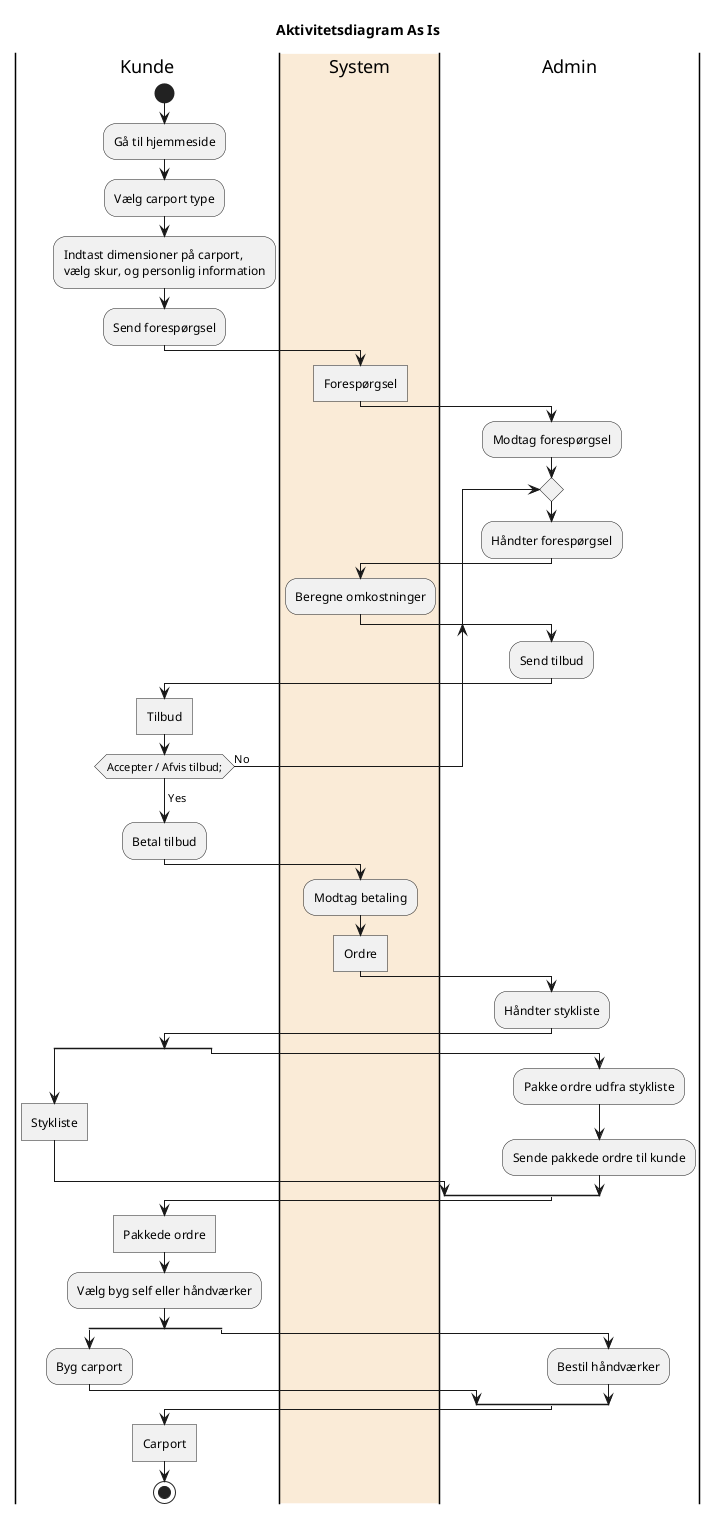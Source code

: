 @startuml
Title Aktivitetsdiagram As Is
|Kunde|
    start
    :Gå til hjemmeside;
    :Vælg carport type;
    :Indtast dimensioner på carport,
    vælg skur, og personlig information;
    :Send forespørgsel;
|#AntiqueWhite|System|
    :Forespørgsel]

|Admin|
    :Modtag forespørgsel;
    repeat
    :Håndter forespørgsel;
|System|
    :Beregne omkostninger;
|Admin|
    :Send tilbud;
|Kunde|
    :Tilbud]
    repeat while (Accepter / Afvis tilbud;) is (No)
    ->Yes;
    :Betal tilbud;
|System|
    :Modtag betaling;
    :Ordre]
|Admin|
    :Håndter stykliste;
    split
|Kunde|
    :Stykliste]
|Admin|
    split again
    :Pakke ordre udfra stykliste;
    :Sende pakkede ordre til kunde;
    end split
|Kunde|
    :Pakkede ordre]
    :Vælg byg self eller håndværker;
    split
|Kunde|
    :Byg carport;
|Admin|
    split again
    :Bestil håndværker;
|Kunde|
    split end
    :Carport]
stop
@enduml